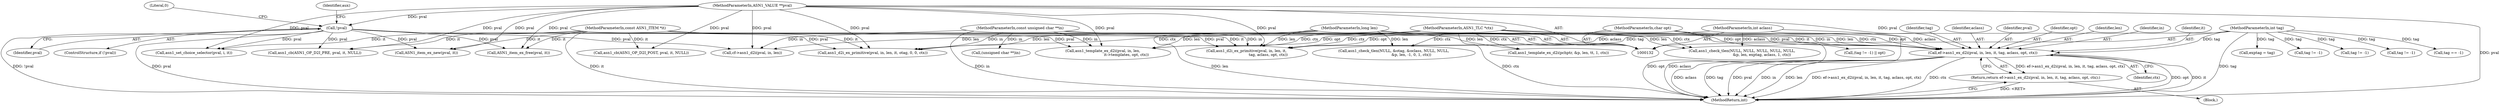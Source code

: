 digraph "0_openssl_b717b083073b6cacc0a5e2397b661678aff7ae7f@pointer" {
"1000327" [label="(Call,ef->asn1_ex_d2i(pval, in, len, it, tag, aclass, opt, ctx))"];
"1000184" [label="(Call,!pval)"];
"1000133" [label="(MethodParameterIn,ASN1_VALUE **pval)"];
"1000134" [label="(MethodParameterIn,const unsigned char **in)"];
"1000135" [label="(MethodParameterIn,long len)"];
"1000136" [label="(MethodParameterIn,const ASN1_ITEM *it)"];
"1000137" [label="(MethodParameterIn,int tag)"];
"1000138" [label="(MethodParameterIn,int aclass)"];
"1000139" [label="(MethodParameterIn,char opt)"];
"1000140" [label="(MethodParameterIn,ASN1_TLC *ctx)"];
"1000326" [label="(Return,return ef->asn1_ex_d2i(pval, in, len, it, tag, aclass, opt, ctx);)"];
"1000361" [label="(Call,exptag = tag)"];
"1000519" [label="(Call,ASN1_item_ex_free(pval, it))"];
"1000326" [label="(Return,return ef->asn1_ex_d2i(pval, in, len, it, tag, aclass, opt, ctx);)"];
"1000184" [label="(Call,!pval)"];
"1000529" [label="(Call,asn1_set_choice_selector(pval, i, it))"];
"1000138" [label="(MethodParameterIn,int aclass)"];
"1000461" [label="(Call,asn1_cb(ASN1_OP_D2I_PRE, pval, it, NULL))"];
"1000332" [label="(Identifier,tag)"];
"1000237" [label="(Call,asn1_d2i_ex_primitive(pval, in, len, it,\n                                     tag, aclass, opt, ctx))"];
"1000435" [label="(Call,cf->asn1_d2i(pval, in, len))"];
"1000136" [label="(MethodParameterIn,const ASN1_ITEM *it)"];
"1000215" [label="(Call,(tag != -1) || opt)"];
"1000333" [label="(Identifier,aclass)"];
"1000873" [label="(MethodReturn,int)"];
"1000311" [label="(Call,asn1_d2i_ex_primitive(pval, in, len, it, otag, 0, 0, ctx))"];
"1000133" [label="(MethodParameterIn,ASN1_VALUE **pval)"];
"1000440" [label="(Call,tag != -1)"];
"1000396" [label="(Call,tag != -1)"];
"1000207" [label="(Block,)"];
"1000135" [label="(MethodParameterIn,long len)"];
"1000328" [label="(Identifier,pval)"];
"1000190" [label="(Identifier,aux)"];
"1000254" [label="(Call,asn1_check_tlen(NULL, &otag, &oclass, NULL, NULL,\n                              &p, len, -1, 0, 1, ctx))"];
"1000541" [label="(Call,asn1_cb(ASN1_OP_D2I_POST, pval, it, NULL))"];
"1000137" [label="(MethodParameterIn,int tag)"];
"1000483" [label="(Call,asn1_template_ex_d2i(pchptr, &p, len, tt, 1, ctx))"];
"1000187" [label="(Literal,0)"];
"1000227" [label="(Call,asn1_template_ex_d2i(pval, in, len,\n                                        it->templates, opt, ctx))"];
"1000216" [label="(Call,tag != -1)"];
"1000366" [label="(Call,asn1_check_tlen(NULL, NULL, NULL, NULL, NULL,\n                                  &p, len, exptag, aclass, 1, ctx))"];
"1000335" [label="(Identifier,ctx)"];
"1000183" [label="(ControlStructure,if (!pval))"];
"1000334" [label="(Identifier,opt)"];
"1000185" [label="(Identifier,pval)"];
"1000404" [label="(Call,(unsigned char **)in)"];
"1000134" [label="(MethodParameterIn,const unsigned char **in)"];
"1000330" [label="(Identifier,len)"];
"1000329" [label="(Identifier,in)"];
"1000351" [label="(Call,tag == -1)"];
"1000139" [label="(MethodParameterIn,char opt)"];
"1000331" [label="(Identifier,it)"];
"1000473" [label="(Call,ASN1_item_ex_new(pval, it))"];
"1000140" [label="(MethodParameterIn,ASN1_TLC *ctx)"];
"1000327" [label="(Call,ef->asn1_ex_d2i(pval, in, len, it, tag, aclass, opt, ctx))"];
"1000327" -> "1000326"  [label="AST: "];
"1000327" -> "1000335"  [label="CFG: "];
"1000328" -> "1000327"  [label="AST: "];
"1000329" -> "1000327"  [label="AST: "];
"1000330" -> "1000327"  [label="AST: "];
"1000331" -> "1000327"  [label="AST: "];
"1000332" -> "1000327"  [label="AST: "];
"1000333" -> "1000327"  [label="AST: "];
"1000334" -> "1000327"  [label="AST: "];
"1000335" -> "1000327"  [label="AST: "];
"1000326" -> "1000327"  [label="CFG: "];
"1000327" -> "1000873"  [label="DDG: opt"];
"1000327" -> "1000873"  [label="DDG: it"];
"1000327" -> "1000873"  [label="DDG: aclass"];
"1000327" -> "1000873"  [label="DDG: tag"];
"1000327" -> "1000873"  [label="DDG: pval"];
"1000327" -> "1000873"  [label="DDG: in"];
"1000327" -> "1000873"  [label="DDG: len"];
"1000327" -> "1000873"  [label="DDG: ef->asn1_ex_d2i(pval, in, len, it, tag, aclass, opt, ctx)"];
"1000327" -> "1000873"  [label="DDG: ctx"];
"1000327" -> "1000326"  [label="DDG: ef->asn1_ex_d2i(pval, in, len, it, tag, aclass, opt, ctx)"];
"1000184" -> "1000327"  [label="DDG: pval"];
"1000133" -> "1000327"  [label="DDG: pval"];
"1000134" -> "1000327"  [label="DDG: in"];
"1000135" -> "1000327"  [label="DDG: len"];
"1000136" -> "1000327"  [label="DDG: it"];
"1000137" -> "1000327"  [label="DDG: tag"];
"1000138" -> "1000327"  [label="DDG: aclass"];
"1000139" -> "1000327"  [label="DDG: opt"];
"1000140" -> "1000327"  [label="DDG: ctx"];
"1000184" -> "1000183"  [label="AST: "];
"1000184" -> "1000185"  [label="CFG: "];
"1000185" -> "1000184"  [label="AST: "];
"1000187" -> "1000184"  [label="CFG: "];
"1000190" -> "1000184"  [label="CFG: "];
"1000184" -> "1000873"  [label="DDG: pval"];
"1000184" -> "1000873"  [label="DDG: !pval"];
"1000133" -> "1000184"  [label="DDG: pval"];
"1000184" -> "1000227"  [label="DDG: pval"];
"1000184" -> "1000237"  [label="DDG: pval"];
"1000184" -> "1000311"  [label="DDG: pval"];
"1000184" -> "1000435"  [label="DDG: pval"];
"1000184" -> "1000461"  [label="DDG: pval"];
"1000184" -> "1000473"  [label="DDG: pval"];
"1000184" -> "1000519"  [label="DDG: pval"];
"1000184" -> "1000529"  [label="DDG: pval"];
"1000133" -> "1000132"  [label="AST: "];
"1000133" -> "1000873"  [label="DDG: pval"];
"1000133" -> "1000227"  [label="DDG: pval"];
"1000133" -> "1000237"  [label="DDG: pval"];
"1000133" -> "1000311"  [label="DDG: pval"];
"1000133" -> "1000435"  [label="DDG: pval"];
"1000133" -> "1000461"  [label="DDG: pval"];
"1000133" -> "1000473"  [label="DDG: pval"];
"1000133" -> "1000519"  [label="DDG: pval"];
"1000133" -> "1000529"  [label="DDG: pval"];
"1000133" -> "1000541"  [label="DDG: pval"];
"1000134" -> "1000132"  [label="AST: "];
"1000134" -> "1000873"  [label="DDG: in"];
"1000134" -> "1000227"  [label="DDG: in"];
"1000134" -> "1000237"  [label="DDG: in"];
"1000134" -> "1000311"  [label="DDG: in"];
"1000134" -> "1000404"  [label="DDG: in"];
"1000134" -> "1000435"  [label="DDG: in"];
"1000135" -> "1000132"  [label="AST: "];
"1000135" -> "1000873"  [label="DDG: len"];
"1000135" -> "1000227"  [label="DDG: len"];
"1000135" -> "1000237"  [label="DDG: len"];
"1000135" -> "1000254"  [label="DDG: len"];
"1000135" -> "1000311"  [label="DDG: len"];
"1000135" -> "1000366"  [label="DDG: len"];
"1000135" -> "1000435"  [label="DDG: len"];
"1000135" -> "1000483"  [label="DDG: len"];
"1000136" -> "1000132"  [label="AST: "];
"1000136" -> "1000873"  [label="DDG: it"];
"1000136" -> "1000237"  [label="DDG: it"];
"1000136" -> "1000311"  [label="DDG: it"];
"1000136" -> "1000461"  [label="DDG: it"];
"1000136" -> "1000473"  [label="DDG: it"];
"1000136" -> "1000519"  [label="DDG: it"];
"1000136" -> "1000529"  [label="DDG: it"];
"1000136" -> "1000541"  [label="DDG: it"];
"1000137" -> "1000132"  [label="AST: "];
"1000137" -> "1000873"  [label="DDG: tag"];
"1000137" -> "1000216"  [label="DDG: tag"];
"1000137" -> "1000237"  [label="DDG: tag"];
"1000137" -> "1000351"  [label="DDG: tag"];
"1000137" -> "1000361"  [label="DDG: tag"];
"1000137" -> "1000396"  [label="DDG: tag"];
"1000137" -> "1000440"  [label="DDG: tag"];
"1000138" -> "1000132"  [label="AST: "];
"1000138" -> "1000873"  [label="DDG: aclass"];
"1000138" -> "1000237"  [label="DDG: aclass"];
"1000138" -> "1000366"  [label="DDG: aclass"];
"1000139" -> "1000132"  [label="AST: "];
"1000139" -> "1000873"  [label="DDG: opt"];
"1000139" -> "1000215"  [label="DDG: opt"];
"1000139" -> "1000227"  [label="DDG: opt"];
"1000139" -> "1000237"  [label="DDG: opt"];
"1000140" -> "1000132"  [label="AST: "];
"1000140" -> "1000873"  [label="DDG: ctx"];
"1000140" -> "1000227"  [label="DDG: ctx"];
"1000140" -> "1000237"  [label="DDG: ctx"];
"1000140" -> "1000254"  [label="DDG: ctx"];
"1000140" -> "1000311"  [label="DDG: ctx"];
"1000140" -> "1000366"  [label="DDG: ctx"];
"1000140" -> "1000483"  [label="DDG: ctx"];
"1000326" -> "1000207"  [label="AST: "];
"1000873" -> "1000326"  [label="CFG: "];
"1000326" -> "1000873"  [label="DDG: <RET>"];
}
